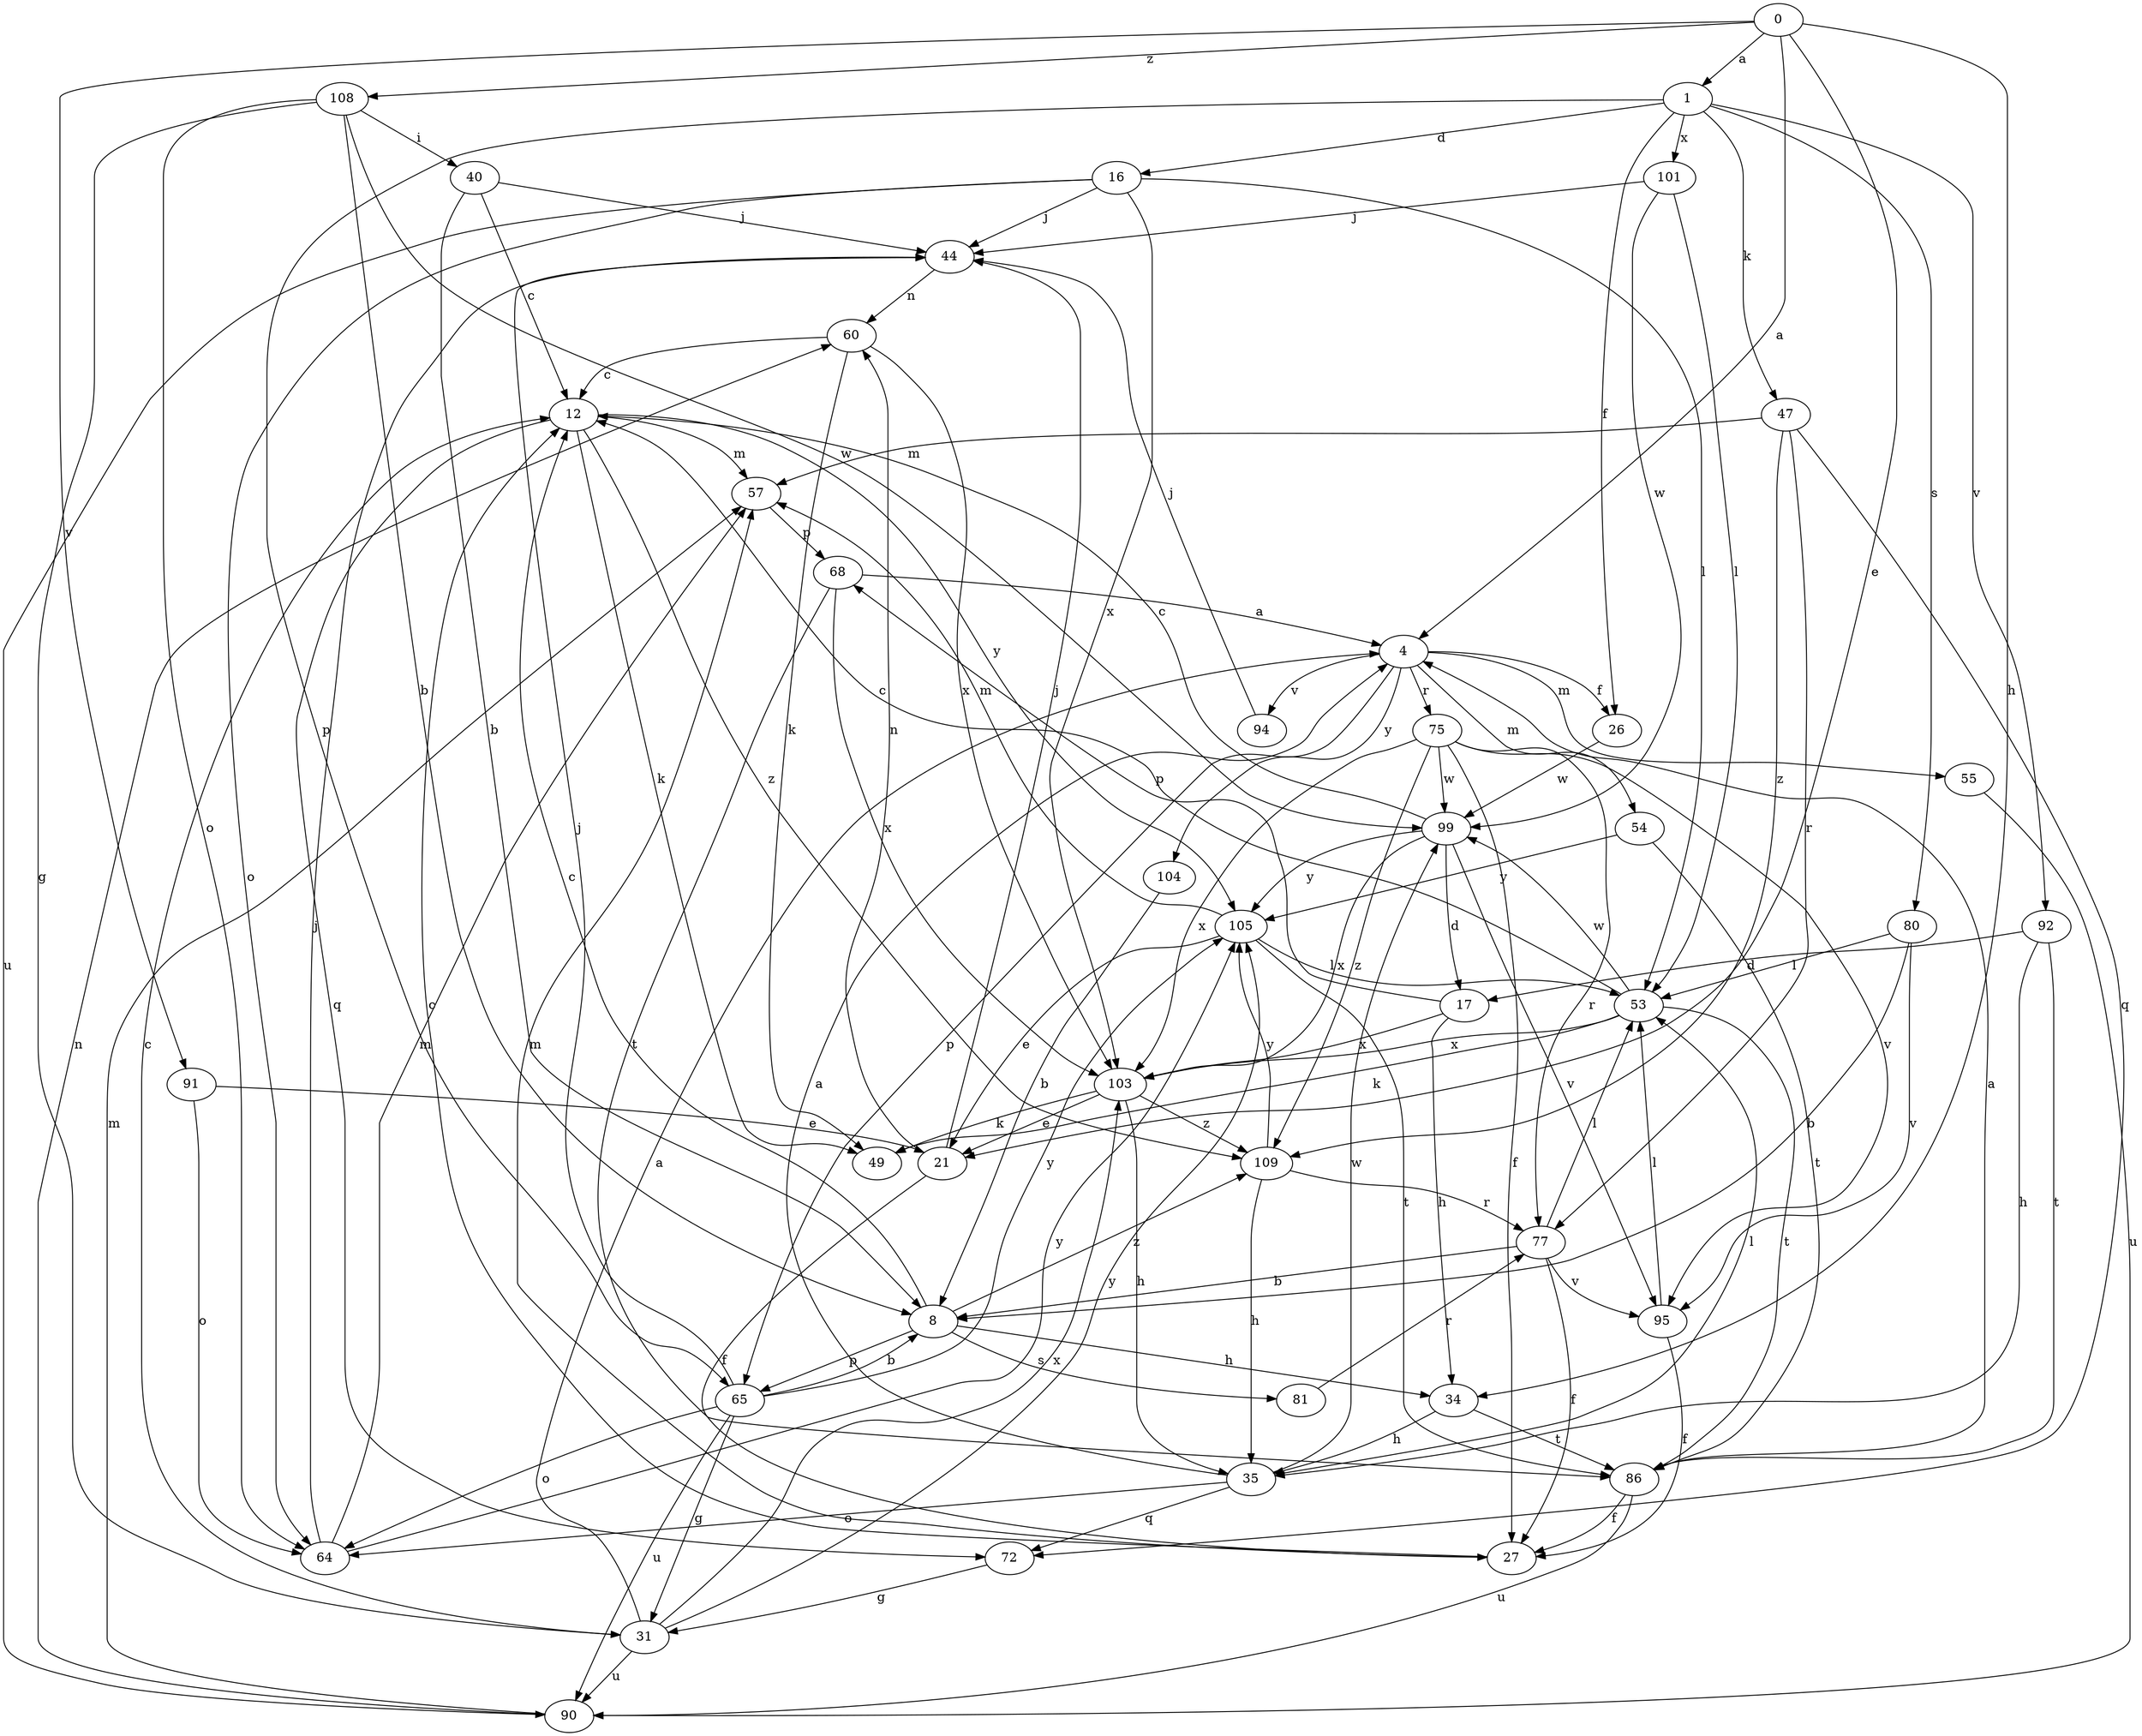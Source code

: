 strict digraph  {
0;
1;
4;
8;
12;
16;
17;
21;
26;
27;
31;
34;
35;
40;
44;
47;
49;
53;
54;
55;
57;
60;
64;
65;
68;
72;
75;
77;
80;
81;
86;
90;
91;
92;
94;
95;
99;
101;
103;
104;
105;
108;
109;
0 -> 1  [label=a];
0 -> 4  [label=a];
0 -> 21  [label=e];
0 -> 34  [label=h];
0 -> 91  [label=v];
0 -> 108  [label=z];
1 -> 16  [label=d];
1 -> 26  [label=f];
1 -> 47  [label=k];
1 -> 65  [label=p];
1 -> 80  [label=s];
1 -> 92  [label=v];
1 -> 101  [label=x];
4 -> 26  [label=f];
4 -> 54  [label=m];
4 -> 55  [label=m];
4 -> 65  [label=p];
4 -> 75  [label=r];
4 -> 94  [label=v];
4 -> 104  [label=y];
8 -> 12  [label=c];
8 -> 34  [label=h];
8 -> 65  [label=p];
8 -> 81  [label=s];
8 -> 109  [label=z];
12 -> 49  [label=k];
12 -> 57  [label=m];
12 -> 72  [label=q];
12 -> 105  [label=y];
12 -> 109  [label=z];
16 -> 44  [label=j];
16 -> 53  [label=l];
16 -> 64  [label=o];
16 -> 90  [label=u];
16 -> 103  [label=x];
17 -> 34  [label=h];
17 -> 68  [label=p];
17 -> 103  [label=x];
21 -> 27  [label=f];
21 -> 44  [label=j];
21 -> 60  [label=n];
26 -> 99  [label=w];
27 -> 12  [label=c];
27 -> 57  [label=m];
31 -> 4  [label=a];
31 -> 12  [label=c];
31 -> 90  [label=u];
31 -> 103  [label=x];
31 -> 105  [label=y];
34 -> 35  [label=h];
34 -> 86  [label=t];
35 -> 4  [label=a];
35 -> 53  [label=l];
35 -> 64  [label=o];
35 -> 72  [label=q];
35 -> 99  [label=w];
40 -> 8  [label=b];
40 -> 12  [label=c];
40 -> 44  [label=j];
44 -> 60  [label=n];
47 -> 57  [label=m];
47 -> 72  [label=q];
47 -> 77  [label=r];
47 -> 109  [label=z];
53 -> 12  [label=c];
53 -> 49  [label=k];
53 -> 86  [label=t];
53 -> 99  [label=w];
53 -> 103  [label=x];
54 -> 86  [label=t];
54 -> 105  [label=y];
55 -> 90  [label=u];
57 -> 68  [label=p];
60 -> 12  [label=c];
60 -> 49  [label=k];
60 -> 103  [label=x];
64 -> 44  [label=j];
64 -> 57  [label=m];
64 -> 105  [label=y];
65 -> 8  [label=b];
65 -> 31  [label=g];
65 -> 44  [label=j];
65 -> 64  [label=o];
65 -> 90  [label=u];
65 -> 105  [label=y];
68 -> 4  [label=a];
68 -> 86  [label=t];
68 -> 103  [label=x];
72 -> 31  [label=g];
75 -> 27  [label=f];
75 -> 77  [label=r];
75 -> 95  [label=v];
75 -> 99  [label=w];
75 -> 103  [label=x];
75 -> 109  [label=z];
77 -> 8  [label=b];
77 -> 27  [label=f];
77 -> 53  [label=l];
77 -> 95  [label=v];
80 -> 8  [label=b];
80 -> 53  [label=l];
80 -> 95  [label=v];
81 -> 77  [label=r];
86 -> 4  [label=a];
86 -> 27  [label=f];
86 -> 90  [label=u];
90 -> 57  [label=m];
90 -> 60  [label=n];
91 -> 21  [label=e];
91 -> 64  [label=o];
92 -> 17  [label=d];
92 -> 35  [label=h];
92 -> 86  [label=t];
94 -> 44  [label=j];
95 -> 27  [label=f];
95 -> 53  [label=l];
99 -> 12  [label=c];
99 -> 17  [label=d];
99 -> 95  [label=v];
99 -> 103  [label=x];
99 -> 105  [label=y];
101 -> 44  [label=j];
101 -> 53  [label=l];
101 -> 99  [label=w];
103 -> 21  [label=e];
103 -> 35  [label=h];
103 -> 49  [label=k];
103 -> 109  [label=z];
104 -> 8  [label=b];
105 -> 21  [label=e];
105 -> 53  [label=l];
105 -> 57  [label=m];
105 -> 86  [label=t];
108 -> 8  [label=b];
108 -> 31  [label=g];
108 -> 40  [label=i];
108 -> 64  [label=o];
108 -> 99  [label=w];
109 -> 35  [label=h];
109 -> 77  [label=r];
109 -> 105  [label=y];
}
